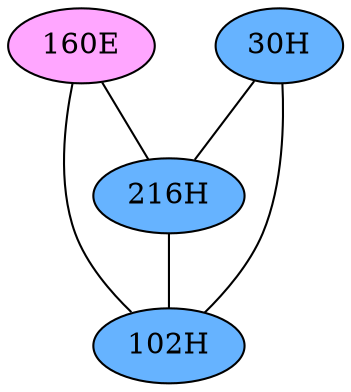 // The Round Table
graph {
	"160E" [fillcolor="#FFA6FF" style=radial]
	"216H" [fillcolor="#66B3FF" style=radial]
	"160E" -- "216H" [penwidth=1]
	"160E" [fillcolor="#FFA6FF" style=radial]
	"102H" [fillcolor="#66B3FF" style=radial]
	"160E" -- "102H" [penwidth=1]
	"30H" [fillcolor="#66B3FF" style=radial]
	"216H" [fillcolor="#66B3FF" style=radial]
	"30H" -- "216H" [penwidth=1]
	"30H" [fillcolor="#66B3FF" style=radial]
	"102H" [fillcolor="#66B3FF" style=radial]
	"30H" -- "102H" [penwidth=1]
	"216H" [fillcolor="#66B3FF" style=radial]
	"102H" [fillcolor="#66B3FF" style=radial]
	"216H" -- "102H" [penwidth=1]
}
